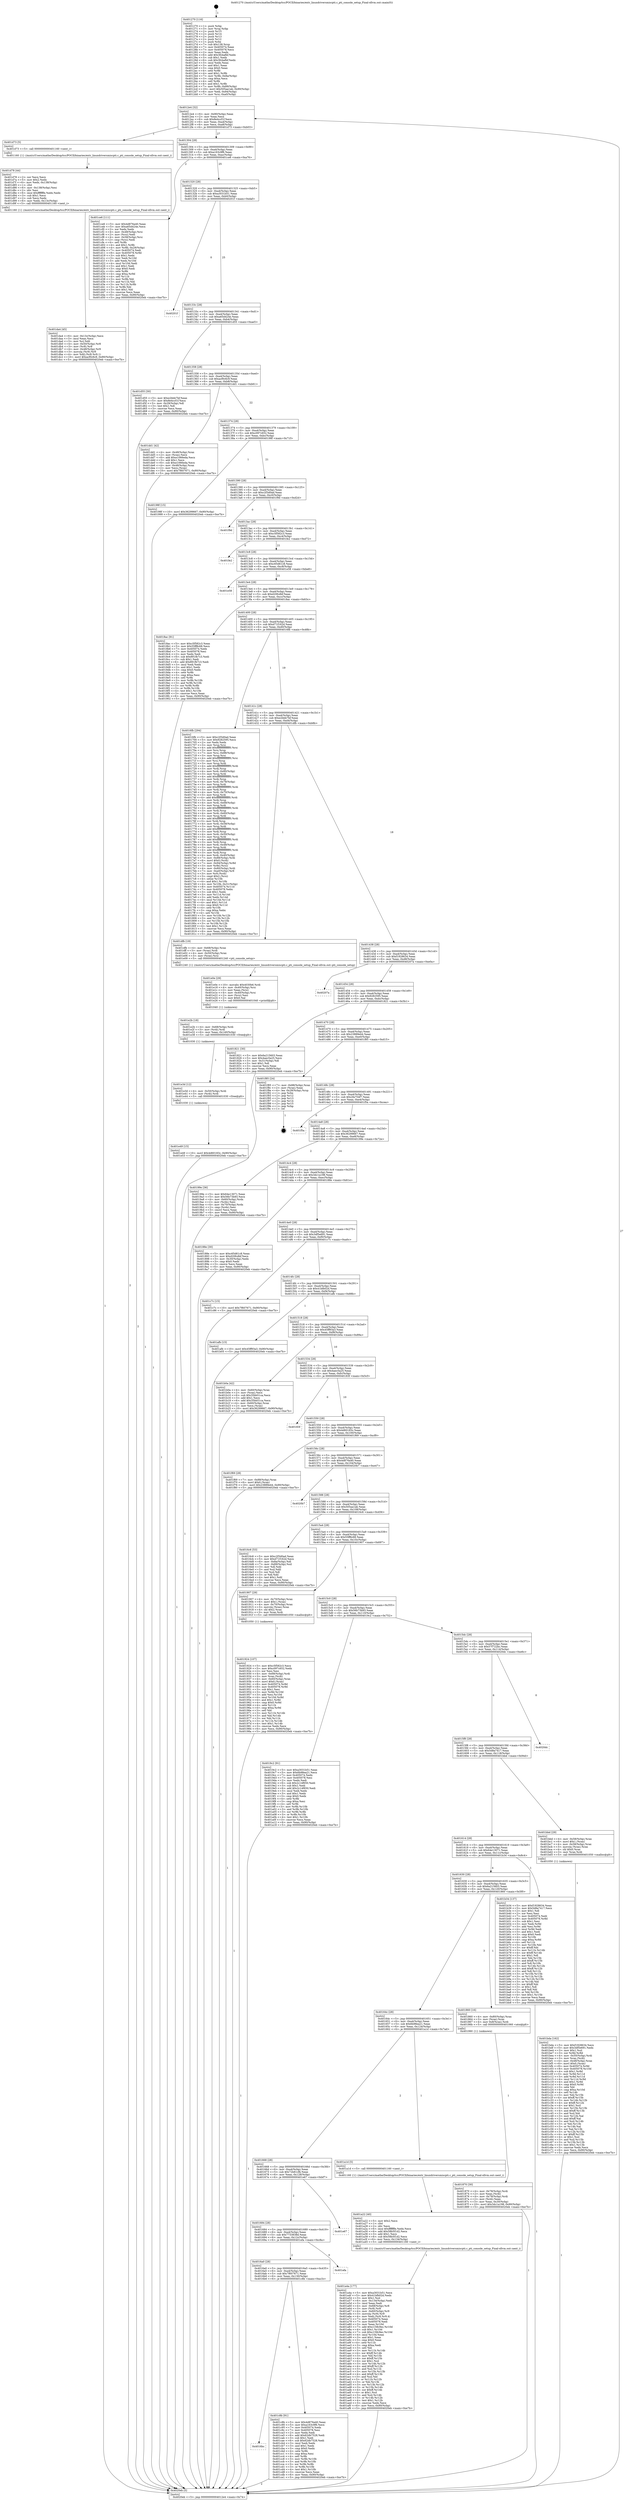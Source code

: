 digraph "0x401270" {
  label = "0x401270 (/mnt/c/Users/mathe/Desktop/tcc/POCII/binaries/extr_linuxdriversmiscpti.c_pti_console_setup_Final-ollvm.out::main(0))"
  labelloc = "t"
  node[shape=record]

  Entry [label="",width=0.3,height=0.3,shape=circle,fillcolor=black,style=filled]
  "0x4012e4" [label="{
     0x4012e4 [32]\l
     | [instrs]\l
     &nbsp;&nbsp;0x4012e4 \<+6\>: mov -0x90(%rbp),%eax\l
     &nbsp;&nbsp;0x4012ea \<+2\>: mov %eax,%ecx\l
     &nbsp;&nbsp;0x4012ec \<+6\>: sub $0x8e4ccf1f,%ecx\l
     &nbsp;&nbsp;0x4012f2 \<+6\>: mov %eax,-0xa4(%rbp)\l
     &nbsp;&nbsp;0x4012f8 \<+6\>: mov %ecx,-0xa8(%rbp)\l
     &nbsp;&nbsp;0x4012fe \<+6\>: je 0000000000401d73 \<main+0xb03\>\l
  }"]
  "0x401d73" [label="{
     0x401d73 [5]\l
     | [instrs]\l
     &nbsp;&nbsp;0x401d73 \<+5\>: call 0000000000401160 \<next_i\>\l
     | [calls]\l
     &nbsp;&nbsp;0x401160 \{1\} (/mnt/c/Users/mathe/Desktop/tcc/POCII/binaries/extr_linuxdriversmiscpti.c_pti_console_setup_Final-ollvm.out::next_i)\l
  }"]
  "0x401304" [label="{
     0x401304 [28]\l
     | [instrs]\l
     &nbsp;&nbsp;0x401304 \<+5\>: jmp 0000000000401309 \<main+0x99\>\l
     &nbsp;&nbsp;0x401309 \<+6\>: mov -0xa4(%rbp),%eax\l
     &nbsp;&nbsp;0x40130f \<+5\>: sub $0xa163c9f6,%eax\l
     &nbsp;&nbsp;0x401314 \<+6\>: mov %eax,-0xac(%rbp)\l
     &nbsp;&nbsp;0x40131a \<+6\>: je 0000000000401ce6 \<main+0xa76\>\l
  }"]
  Exit [label="",width=0.3,height=0.3,shape=circle,fillcolor=black,style=filled,peripheries=2]
  "0x401ce6" [label="{
     0x401ce6 [111]\l
     | [instrs]\l
     &nbsp;&nbsp;0x401ce6 \<+5\>: mov $0x4d876a40,%eax\l
     &nbsp;&nbsp;0x401ceb \<+5\>: mov $0xa65d424e,%ecx\l
     &nbsp;&nbsp;0x401cf0 \<+2\>: xor %edx,%edx\l
     &nbsp;&nbsp;0x401cf2 \<+4\>: mov -0x48(%rbp),%rsi\l
     &nbsp;&nbsp;0x401cf6 \<+2\>: mov (%rsi),%edi\l
     &nbsp;&nbsp;0x401cf8 \<+4\>: mov -0x58(%rbp),%rsi\l
     &nbsp;&nbsp;0x401cfc \<+2\>: cmp (%rsi),%edi\l
     &nbsp;&nbsp;0x401cfe \<+4\>: setl %r8b\l
     &nbsp;&nbsp;0x401d02 \<+4\>: and $0x1,%r8b\l
     &nbsp;&nbsp;0x401d06 \<+4\>: mov %r8b,-0x29(%rbp)\l
     &nbsp;&nbsp;0x401d0a \<+7\>: mov 0x405074,%edi\l
     &nbsp;&nbsp;0x401d11 \<+8\>: mov 0x405078,%r9d\l
     &nbsp;&nbsp;0x401d19 \<+3\>: sub $0x1,%edx\l
     &nbsp;&nbsp;0x401d1c \<+3\>: mov %edi,%r10d\l
     &nbsp;&nbsp;0x401d1f \<+3\>: add %edx,%r10d\l
     &nbsp;&nbsp;0x401d22 \<+4\>: imul %r10d,%edi\l
     &nbsp;&nbsp;0x401d26 \<+3\>: and $0x1,%edi\l
     &nbsp;&nbsp;0x401d29 \<+3\>: cmp $0x0,%edi\l
     &nbsp;&nbsp;0x401d2c \<+4\>: sete %r8b\l
     &nbsp;&nbsp;0x401d30 \<+4\>: cmp $0xa,%r9d\l
     &nbsp;&nbsp;0x401d34 \<+4\>: setl %r11b\l
     &nbsp;&nbsp;0x401d38 \<+3\>: mov %r8b,%bl\l
     &nbsp;&nbsp;0x401d3b \<+3\>: and %r11b,%bl\l
     &nbsp;&nbsp;0x401d3e \<+3\>: xor %r11b,%r8b\l
     &nbsp;&nbsp;0x401d41 \<+3\>: or %r8b,%bl\l
     &nbsp;&nbsp;0x401d44 \<+3\>: test $0x1,%bl\l
     &nbsp;&nbsp;0x401d47 \<+3\>: cmovne %ecx,%eax\l
     &nbsp;&nbsp;0x401d4a \<+6\>: mov %eax,-0x90(%rbp)\l
     &nbsp;&nbsp;0x401d50 \<+5\>: jmp 00000000004020eb \<main+0xe7b\>\l
  }"]
  "0x401320" [label="{
     0x401320 [28]\l
     | [instrs]\l
     &nbsp;&nbsp;0x401320 \<+5\>: jmp 0000000000401325 \<main+0xb5\>\l
     &nbsp;&nbsp;0x401325 \<+6\>: mov -0xa4(%rbp),%eax\l
     &nbsp;&nbsp;0x40132b \<+5\>: sub $0xa3031b51,%eax\l
     &nbsp;&nbsp;0x401330 \<+6\>: mov %eax,-0xb0(%rbp)\l
     &nbsp;&nbsp;0x401336 \<+6\>: je 000000000040201f \<main+0xdaf\>\l
  }"]
  "0x401e49" [label="{
     0x401e49 [15]\l
     | [instrs]\l
     &nbsp;&nbsp;0x401e49 \<+10\>: movl $0x4d60183c,-0x90(%rbp)\l
     &nbsp;&nbsp;0x401e53 \<+5\>: jmp 00000000004020eb \<main+0xe7b\>\l
  }"]
  "0x40201f" [label="{
     0x40201f\l
  }", style=dashed]
  "0x40133c" [label="{
     0x40133c [28]\l
     | [instrs]\l
     &nbsp;&nbsp;0x40133c \<+5\>: jmp 0000000000401341 \<main+0xd1\>\l
     &nbsp;&nbsp;0x401341 \<+6\>: mov -0xa4(%rbp),%eax\l
     &nbsp;&nbsp;0x401347 \<+5\>: sub $0xa65d424e,%eax\l
     &nbsp;&nbsp;0x40134c \<+6\>: mov %eax,-0xb4(%rbp)\l
     &nbsp;&nbsp;0x401352 \<+6\>: je 0000000000401d55 \<main+0xae5\>\l
  }"]
  "0x401e3d" [label="{
     0x401e3d [12]\l
     | [instrs]\l
     &nbsp;&nbsp;0x401e3d \<+4\>: mov -0x50(%rbp),%rdi\l
     &nbsp;&nbsp;0x401e41 \<+3\>: mov (%rdi),%rdi\l
     &nbsp;&nbsp;0x401e44 \<+5\>: call 0000000000401030 \<free@plt\>\l
     | [calls]\l
     &nbsp;&nbsp;0x401030 \{1\} (unknown)\l
  }"]
  "0x401d55" [label="{
     0x401d55 [30]\l
     | [instrs]\l
     &nbsp;&nbsp;0x401d55 \<+5\>: mov $0xe2bbb7bf,%eax\l
     &nbsp;&nbsp;0x401d5a \<+5\>: mov $0x8e4ccf1f,%ecx\l
     &nbsp;&nbsp;0x401d5f \<+3\>: mov -0x29(%rbp),%dl\l
     &nbsp;&nbsp;0x401d62 \<+3\>: test $0x1,%dl\l
     &nbsp;&nbsp;0x401d65 \<+3\>: cmovne %ecx,%eax\l
     &nbsp;&nbsp;0x401d68 \<+6\>: mov %eax,-0x90(%rbp)\l
     &nbsp;&nbsp;0x401d6e \<+5\>: jmp 00000000004020eb \<main+0xe7b\>\l
  }"]
  "0x401358" [label="{
     0x401358 [28]\l
     | [instrs]\l
     &nbsp;&nbsp;0x401358 \<+5\>: jmp 000000000040135d \<main+0xed\>\l
     &nbsp;&nbsp;0x40135d \<+6\>: mov -0xa4(%rbp),%eax\l
     &nbsp;&nbsp;0x401363 \<+5\>: sub $0xacf0c6c9,%eax\l
     &nbsp;&nbsp;0x401368 \<+6\>: mov %eax,-0xb8(%rbp)\l
     &nbsp;&nbsp;0x40136e \<+6\>: je 0000000000401dd1 \<main+0xb61\>\l
  }"]
  "0x401e2b" [label="{
     0x401e2b [18]\l
     | [instrs]\l
     &nbsp;&nbsp;0x401e2b \<+4\>: mov -0x68(%rbp),%rdi\l
     &nbsp;&nbsp;0x401e2f \<+3\>: mov (%rdi),%rdi\l
     &nbsp;&nbsp;0x401e32 \<+6\>: mov %eax,-0x140(%rbp)\l
     &nbsp;&nbsp;0x401e38 \<+5\>: call 0000000000401030 \<free@plt\>\l
     | [calls]\l
     &nbsp;&nbsp;0x401030 \{1\} (unknown)\l
  }"]
  "0x401dd1" [label="{
     0x401dd1 [42]\l
     | [instrs]\l
     &nbsp;&nbsp;0x401dd1 \<+4\>: mov -0x48(%rbp),%rax\l
     &nbsp;&nbsp;0x401dd5 \<+2\>: mov (%rax),%ecx\l
     &nbsp;&nbsp;0x401dd7 \<+6\>: add $0xe1066eda,%ecx\l
     &nbsp;&nbsp;0x401ddd \<+3\>: add $0x1,%ecx\l
     &nbsp;&nbsp;0x401de0 \<+6\>: sub $0xe1066eda,%ecx\l
     &nbsp;&nbsp;0x401de6 \<+4\>: mov -0x48(%rbp),%rax\l
     &nbsp;&nbsp;0x401dea \<+2\>: mov %ecx,(%rax)\l
     &nbsp;&nbsp;0x401dec \<+10\>: movl $0x7f607671,-0x90(%rbp)\l
     &nbsp;&nbsp;0x401df6 \<+5\>: jmp 00000000004020eb \<main+0xe7b\>\l
  }"]
  "0x401374" [label="{
     0x401374 [28]\l
     | [instrs]\l
     &nbsp;&nbsp;0x401374 \<+5\>: jmp 0000000000401379 \<main+0x109\>\l
     &nbsp;&nbsp;0x401379 \<+6\>: mov -0xa4(%rbp),%eax\l
     &nbsp;&nbsp;0x40137f \<+5\>: sub $0xc097c652,%eax\l
     &nbsp;&nbsp;0x401384 \<+6\>: mov %eax,-0xbc(%rbp)\l
     &nbsp;&nbsp;0x40138a \<+6\>: je 000000000040198f \<main+0x71f\>\l
  }"]
  "0x401e0e" [label="{
     0x401e0e [29]\l
     | [instrs]\l
     &nbsp;&nbsp;0x401e0e \<+10\>: movabs $0x4030b6,%rdi\l
     &nbsp;&nbsp;0x401e18 \<+4\>: mov -0x40(%rbp),%rsi\l
     &nbsp;&nbsp;0x401e1c \<+2\>: mov %eax,(%rsi)\l
     &nbsp;&nbsp;0x401e1e \<+4\>: mov -0x40(%rbp),%rsi\l
     &nbsp;&nbsp;0x401e22 \<+2\>: mov (%rsi),%esi\l
     &nbsp;&nbsp;0x401e24 \<+2\>: mov $0x0,%al\l
     &nbsp;&nbsp;0x401e26 \<+5\>: call 0000000000401040 \<printf@plt\>\l
     | [calls]\l
     &nbsp;&nbsp;0x401040 \{1\} (unknown)\l
  }"]
  "0x40198f" [label="{
     0x40198f [15]\l
     | [instrs]\l
     &nbsp;&nbsp;0x40198f \<+10\>: movl $0x36299667,-0x90(%rbp)\l
     &nbsp;&nbsp;0x401999 \<+5\>: jmp 00000000004020eb \<main+0xe7b\>\l
  }"]
  "0x401390" [label="{
     0x401390 [28]\l
     | [instrs]\l
     &nbsp;&nbsp;0x401390 \<+5\>: jmp 0000000000401395 \<main+0x125\>\l
     &nbsp;&nbsp;0x401395 \<+6\>: mov -0xa4(%rbp),%eax\l
     &nbsp;&nbsp;0x40139b \<+5\>: sub $0xc2f3d0ad,%eax\l
     &nbsp;&nbsp;0x4013a0 \<+6\>: mov %eax,-0xc0(%rbp)\l
     &nbsp;&nbsp;0x4013a6 \<+6\>: je 0000000000401f9d \<main+0xd2d\>\l
  }"]
  "0x401da4" [label="{
     0x401da4 [45]\l
     | [instrs]\l
     &nbsp;&nbsp;0x401da4 \<+6\>: mov -0x13c(%rbp),%ecx\l
     &nbsp;&nbsp;0x401daa \<+3\>: imul %eax,%ecx\l
     &nbsp;&nbsp;0x401dad \<+3\>: mov %cl,%dil\l
     &nbsp;&nbsp;0x401db0 \<+4\>: mov -0x50(%rbp),%r8\l
     &nbsp;&nbsp;0x401db4 \<+3\>: mov (%r8),%r8\l
     &nbsp;&nbsp;0x401db7 \<+4\>: mov -0x48(%rbp),%r9\l
     &nbsp;&nbsp;0x401dbb \<+3\>: movslq (%r9),%r9\l
     &nbsp;&nbsp;0x401dbe \<+4\>: mov %dil,(%r8,%r9,1)\l
     &nbsp;&nbsp;0x401dc2 \<+10\>: movl $0xacf0c6c9,-0x90(%rbp)\l
     &nbsp;&nbsp;0x401dcc \<+5\>: jmp 00000000004020eb \<main+0xe7b\>\l
  }"]
  "0x401f9d" [label="{
     0x401f9d\l
  }", style=dashed]
  "0x4013ac" [label="{
     0x4013ac [28]\l
     | [instrs]\l
     &nbsp;&nbsp;0x4013ac \<+5\>: jmp 00000000004013b1 \<main+0x141\>\l
     &nbsp;&nbsp;0x4013b1 \<+6\>: mov -0xa4(%rbp),%eax\l
     &nbsp;&nbsp;0x4013b7 \<+5\>: sub $0xc5f582c3,%eax\l
     &nbsp;&nbsp;0x4013bc \<+6\>: mov %eax,-0xc4(%rbp)\l
     &nbsp;&nbsp;0x4013c2 \<+6\>: je 0000000000401fe2 \<main+0xd72\>\l
  }"]
  "0x401d78" [label="{
     0x401d78 [44]\l
     | [instrs]\l
     &nbsp;&nbsp;0x401d78 \<+2\>: xor %ecx,%ecx\l
     &nbsp;&nbsp;0x401d7a \<+5\>: mov $0x2,%edx\l
     &nbsp;&nbsp;0x401d7f \<+6\>: mov %edx,-0x138(%rbp)\l
     &nbsp;&nbsp;0x401d85 \<+1\>: cltd\l
     &nbsp;&nbsp;0x401d86 \<+6\>: mov -0x138(%rbp),%esi\l
     &nbsp;&nbsp;0x401d8c \<+2\>: idiv %esi\l
     &nbsp;&nbsp;0x401d8e \<+6\>: imul $0xfffffffe,%edx,%edx\l
     &nbsp;&nbsp;0x401d94 \<+3\>: sub $0x1,%ecx\l
     &nbsp;&nbsp;0x401d97 \<+2\>: sub %ecx,%edx\l
     &nbsp;&nbsp;0x401d99 \<+6\>: mov %edx,-0x13c(%rbp)\l
     &nbsp;&nbsp;0x401d9f \<+5\>: call 0000000000401160 \<next_i\>\l
     | [calls]\l
     &nbsp;&nbsp;0x401160 \{1\} (/mnt/c/Users/mathe/Desktop/tcc/POCII/binaries/extr_linuxdriversmiscpti.c_pti_console_setup_Final-ollvm.out::next_i)\l
  }"]
  "0x401fe2" [label="{
     0x401fe2\l
  }", style=dashed]
  "0x4013c8" [label="{
     0x4013c8 [28]\l
     | [instrs]\l
     &nbsp;&nbsp;0x4013c8 \<+5\>: jmp 00000000004013cd \<main+0x15d\>\l
     &nbsp;&nbsp;0x4013cd \<+6\>: mov -0xa4(%rbp),%eax\l
     &nbsp;&nbsp;0x4013d3 \<+5\>: sub $0xc65d61c8,%eax\l
     &nbsp;&nbsp;0x4013d8 \<+6\>: mov %eax,-0xc8(%rbp)\l
     &nbsp;&nbsp;0x4013de \<+6\>: je 0000000000401e58 \<main+0xbe8\>\l
  }"]
  "0x4016bc" [label="{
     0x4016bc\l
  }", style=dashed]
  "0x401e58" [label="{
     0x401e58\l
  }", style=dashed]
  "0x4013e4" [label="{
     0x4013e4 [28]\l
     | [instrs]\l
     &nbsp;&nbsp;0x4013e4 \<+5\>: jmp 00000000004013e9 \<main+0x179\>\l
     &nbsp;&nbsp;0x4013e9 \<+6\>: mov -0xa4(%rbp),%eax\l
     &nbsp;&nbsp;0x4013ef \<+5\>: sub $0xd20fcdbf,%eax\l
     &nbsp;&nbsp;0x4013f4 \<+6\>: mov %eax,-0xcc(%rbp)\l
     &nbsp;&nbsp;0x4013fa \<+6\>: je 00000000004018ac \<main+0x63c\>\l
  }"]
  "0x401c8b" [label="{
     0x401c8b [91]\l
     | [instrs]\l
     &nbsp;&nbsp;0x401c8b \<+5\>: mov $0x4d876a40,%eax\l
     &nbsp;&nbsp;0x401c90 \<+5\>: mov $0xa163c9f6,%ecx\l
     &nbsp;&nbsp;0x401c95 \<+7\>: mov 0x405074,%edx\l
     &nbsp;&nbsp;0x401c9c \<+7\>: mov 0x405078,%esi\l
     &nbsp;&nbsp;0x401ca3 \<+2\>: mov %edx,%edi\l
     &nbsp;&nbsp;0x401ca5 \<+6\>: add $0x62db7528,%edi\l
     &nbsp;&nbsp;0x401cab \<+3\>: sub $0x1,%edi\l
     &nbsp;&nbsp;0x401cae \<+6\>: sub $0x62db7528,%edi\l
     &nbsp;&nbsp;0x401cb4 \<+3\>: imul %edi,%edx\l
     &nbsp;&nbsp;0x401cb7 \<+3\>: and $0x1,%edx\l
     &nbsp;&nbsp;0x401cba \<+3\>: cmp $0x0,%edx\l
     &nbsp;&nbsp;0x401cbd \<+4\>: sete %r8b\l
     &nbsp;&nbsp;0x401cc1 \<+3\>: cmp $0xa,%esi\l
     &nbsp;&nbsp;0x401cc4 \<+4\>: setl %r9b\l
     &nbsp;&nbsp;0x401cc8 \<+3\>: mov %r8b,%r10b\l
     &nbsp;&nbsp;0x401ccb \<+3\>: and %r9b,%r10b\l
     &nbsp;&nbsp;0x401cce \<+3\>: xor %r9b,%r8b\l
     &nbsp;&nbsp;0x401cd1 \<+3\>: or %r8b,%r10b\l
     &nbsp;&nbsp;0x401cd4 \<+4\>: test $0x1,%r10b\l
     &nbsp;&nbsp;0x401cd8 \<+3\>: cmovne %ecx,%eax\l
     &nbsp;&nbsp;0x401cdb \<+6\>: mov %eax,-0x90(%rbp)\l
     &nbsp;&nbsp;0x401ce1 \<+5\>: jmp 00000000004020eb \<main+0xe7b\>\l
  }"]
  "0x4018ac" [label="{
     0x4018ac [91]\l
     | [instrs]\l
     &nbsp;&nbsp;0x4018ac \<+5\>: mov $0xc5f582c3,%eax\l
     &nbsp;&nbsp;0x4018b1 \<+5\>: mov $0x55ff8c68,%ecx\l
     &nbsp;&nbsp;0x4018b6 \<+7\>: mov 0x405074,%edx\l
     &nbsp;&nbsp;0x4018bd \<+7\>: mov 0x405078,%esi\l
     &nbsp;&nbsp;0x4018c4 \<+2\>: mov %edx,%edi\l
     &nbsp;&nbsp;0x4018c6 \<+6\>: sub $0x891fb7c3,%edi\l
     &nbsp;&nbsp;0x4018cc \<+3\>: sub $0x1,%edi\l
     &nbsp;&nbsp;0x4018cf \<+6\>: add $0x891fb7c3,%edi\l
     &nbsp;&nbsp;0x4018d5 \<+3\>: imul %edi,%edx\l
     &nbsp;&nbsp;0x4018d8 \<+3\>: and $0x1,%edx\l
     &nbsp;&nbsp;0x4018db \<+3\>: cmp $0x0,%edx\l
     &nbsp;&nbsp;0x4018de \<+4\>: sete %r8b\l
     &nbsp;&nbsp;0x4018e2 \<+3\>: cmp $0xa,%esi\l
     &nbsp;&nbsp;0x4018e5 \<+4\>: setl %r9b\l
     &nbsp;&nbsp;0x4018e9 \<+3\>: mov %r8b,%r10b\l
     &nbsp;&nbsp;0x4018ec \<+3\>: and %r9b,%r10b\l
     &nbsp;&nbsp;0x4018ef \<+3\>: xor %r9b,%r8b\l
     &nbsp;&nbsp;0x4018f2 \<+3\>: or %r8b,%r10b\l
     &nbsp;&nbsp;0x4018f5 \<+4\>: test $0x1,%r10b\l
     &nbsp;&nbsp;0x4018f9 \<+3\>: cmovne %ecx,%eax\l
     &nbsp;&nbsp;0x4018fc \<+6\>: mov %eax,-0x90(%rbp)\l
     &nbsp;&nbsp;0x401902 \<+5\>: jmp 00000000004020eb \<main+0xe7b\>\l
  }"]
  "0x401400" [label="{
     0x401400 [28]\l
     | [instrs]\l
     &nbsp;&nbsp;0x401400 \<+5\>: jmp 0000000000401405 \<main+0x195\>\l
     &nbsp;&nbsp;0x401405 \<+6\>: mov -0xa4(%rbp),%eax\l
     &nbsp;&nbsp;0x40140b \<+5\>: sub $0xd71f162d,%eax\l
     &nbsp;&nbsp;0x401410 \<+6\>: mov %eax,-0xd0(%rbp)\l
     &nbsp;&nbsp;0x401416 \<+6\>: je 00000000004016fb \<main+0x48b\>\l
  }"]
  "0x4016a0" [label="{
     0x4016a0 [28]\l
     | [instrs]\l
     &nbsp;&nbsp;0x4016a0 \<+5\>: jmp 00000000004016a5 \<main+0x435\>\l
     &nbsp;&nbsp;0x4016a5 \<+6\>: mov -0xa4(%rbp),%eax\l
     &nbsp;&nbsp;0x4016ab \<+5\>: sub $0x7f607671,%eax\l
     &nbsp;&nbsp;0x4016b0 \<+6\>: mov %eax,-0x130(%rbp)\l
     &nbsp;&nbsp;0x4016b6 \<+6\>: je 0000000000401c8b \<main+0xa1b\>\l
  }"]
  "0x4016fb" [label="{
     0x4016fb [294]\l
     | [instrs]\l
     &nbsp;&nbsp;0x4016fb \<+5\>: mov $0xc2f3d0ad,%eax\l
     &nbsp;&nbsp;0x401700 \<+5\>: mov $0x9282595,%ecx\l
     &nbsp;&nbsp;0x401705 \<+2\>: xor %edx,%edx\l
     &nbsp;&nbsp;0x401707 \<+3\>: mov %rsp,%rsi\l
     &nbsp;&nbsp;0x40170a \<+4\>: add $0xfffffffffffffff0,%rsi\l
     &nbsp;&nbsp;0x40170e \<+3\>: mov %rsi,%rsp\l
     &nbsp;&nbsp;0x401711 \<+7\>: mov %rsi,-0x88(%rbp)\l
     &nbsp;&nbsp;0x401718 \<+3\>: mov %rsp,%rsi\l
     &nbsp;&nbsp;0x40171b \<+4\>: add $0xfffffffffffffff0,%rsi\l
     &nbsp;&nbsp;0x40171f \<+3\>: mov %rsi,%rsp\l
     &nbsp;&nbsp;0x401722 \<+3\>: mov %rsp,%rdi\l
     &nbsp;&nbsp;0x401725 \<+4\>: add $0xfffffffffffffff0,%rdi\l
     &nbsp;&nbsp;0x401729 \<+3\>: mov %rdi,%rsp\l
     &nbsp;&nbsp;0x40172c \<+4\>: mov %rdi,-0x80(%rbp)\l
     &nbsp;&nbsp;0x401730 \<+3\>: mov %rsp,%rdi\l
     &nbsp;&nbsp;0x401733 \<+4\>: add $0xfffffffffffffff0,%rdi\l
     &nbsp;&nbsp;0x401737 \<+3\>: mov %rdi,%rsp\l
     &nbsp;&nbsp;0x40173a \<+4\>: mov %rdi,-0x78(%rbp)\l
     &nbsp;&nbsp;0x40173e \<+3\>: mov %rsp,%rdi\l
     &nbsp;&nbsp;0x401741 \<+4\>: add $0xfffffffffffffff0,%rdi\l
     &nbsp;&nbsp;0x401745 \<+3\>: mov %rdi,%rsp\l
     &nbsp;&nbsp;0x401748 \<+4\>: mov %rdi,-0x70(%rbp)\l
     &nbsp;&nbsp;0x40174c \<+3\>: mov %rsp,%rdi\l
     &nbsp;&nbsp;0x40174f \<+4\>: add $0xfffffffffffffff0,%rdi\l
     &nbsp;&nbsp;0x401753 \<+3\>: mov %rdi,%rsp\l
     &nbsp;&nbsp;0x401756 \<+4\>: mov %rdi,-0x68(%rbp)\l
     &nbsp;&nbsp;0x40175a \<+3\>: mov %rsp,%rdi\l
     &nbsp;&nbsp;0x40175d \<+4\>: add $0xfffffffffffffff0,%rdi\l
     &nbsp;&nbsp;0x401761 \<+3\>: mov %rdi,%rsp\l
     &nbsp;&nbsp;0x401764 \<+4\>: mov %rdi,-0x60(%rbp)\l
     &nbsp;&nbsp;0x401768 \<+3\>: mov %rsp,%rdi\l
     &nbsp;&nbsp;0x40176b \<+4\>: add $0xfffffffffffffff0,%rdi\l
     &nbsp;&nbsp;0x40176f \<+3\>: mov %rdi,%rsp\l
     &nbsp;&nbsp;0x401772 \<+4\>: mov %rdi,-0x58(%rbp)\l
     &nbsp;&nbsp;0x401776 \<+3\>: mov %rsp,%rdi\l
     &nbsp;&nbsp;0x401779 \<+4\>: add $0xfffffffffffffff0,%rdi\l
     &nbsp;&nbsp;0x40177d \<+3\>: mov %rdi,%rsp\l
     &nbsp;&nbsp;0x401780 \<+4\>: mov %rdi,-0x50(%rbp)\l
     &nbsp;&nbsp;0x401784 \<+3\>: mov %rsp,%rdi\l
     &nbsp;&nbsp;0x401787 \<+4\>: add $0xfffffffffffffff0,%rdi\l
     &nbsp;&nbsp;0x40178b \<+3\>: mov %rdi,%rsp\l
     &nbsp;&nbsp;0x40178e \<+4\>: mov %rdi,-0x48(%rbp)\l
     &nbsp;&nbsp;0x401792 \<+3\>: mov %rsp,%rdi\l
     &nbsp;&nbsp;0x401795 \<+4\>: add $0xfffffffffffffff0,%rdi\l
     &nbsp;&nbsp;0x401799 \<+3\>: mov %rdi,%rsp\l
     &nbsp;&nbsp;0x40179c \<+4\>: mov %rdi,-0x40(%rbp)\l
     &nbsp;&nbsp;0x4017a0 \<+7\>: mov -0x88(%rbp),%rdi\l
     &nbsp;&nbsp;0x4017a7 \<+6\>: movl $0x0,(%rdi)\l
     &nbsp;&nbsp;0x4017ad \<+7\>: mov -0x94(%rbp),%r8d\l
     &nbsp;&nbsp;0x4017b4 \<+3\>: mov %r8d,(%rsi)\l
     &nbsp;&nbsp;0x4017b7 \<+4\>: mov -0x80(%rbp),%rdi\l
     &nbsp;&nbsp;0x4017bb \<+7\>: mov -0xa0(%rbp),%r9\l
     &nbsp;&nbsp;0x4017c2 \<+3\>: mov %r9,(%rdi)\l
     &nbsp;&nbsp;0x4017c5 \<+3\>: cmpl $0x2,(%rsi)\l
     &nbsp;&nbsp;0x4017c8 \<+4\>: setne %r10b\l
     &nbsp;&nbsp;0x4017cc \<+4\>: and $0x1,%r10b\l
     &nbsp;&nbsp;0x4017d0 \<+4\>: mov %r10b,-0x31(%rbp)\l
     &nbsp;&nbsp;0x4017d4 \<+8\>: mov 0x405074,%r11d\l
     &nbsp;&nbsp;0x4017dc \<+7\>: mov 0x405078,%ebx\l
     &nbsp;&nbsp;0x4017e3 \<+3\>: sub $0x1,%edx\l
     &nbsp;&nbsp;0x4017e6 \<+3\>: mov %r11d,%r14d\l
     &nbsp;&nbsp;0x4017e9 \<+3\>: add %edx,%r14d\l
     &nbsp;&nbsp;0x4017ec \<+4\>: imul %r14d,%r11d\l
     &nbsp;&nbsp;0x4017f0 \<+4\>: and $0x1,%r11d\l
     &nbsp;&nbsp;0x4017f4 \<+4\>: cmp $0x0,%r11d\l
     &nbsp;&nbsp;0x4017f8 \<+4\>: sete %r10b\l
     &nbsp;&nbsp;0x4017fc \<+3\>: cmp $0xa,%ebx\l
     &nbsp;&nbsp;0x4017ff \<+4\>: setl %r15b\l
     &nbsp;&nbsp;0x401803 \<+3\>: mov %r10b,%r12b\l
     &nbsp;&nbsp;0x401806 \<+3\>: and %r15b,%r12b\l
     &nbsp;&nbsp;0x401809 \<+3\>: xor %r15b,%r10b\l
     &nbsp;&nbsp;0x40180c \<+3\>: or %r10b,%r12b\l
     &nbsp;&nbsp;0x40180f \<+4\>: test $0x1,%r12b\l
     &nbsp;&nbsp;0x401813 \<+3\>: cmovne %ecx,%eax\l
     &nbsp;&nbsp;0x401816 \<+6\>: mov %eax,-0x90(%rbp)\l
     &nbsp;&nbsp;0x40181c \<+5\>: jmp 00000000004020eb \<main+0xe7b\>\l
  }"]
  "0x40141c" [label="{
     0x40141c [28]\l
     | [instrs]\l
     &nbsp;&nbsp;0x40141c \<+5\>: jmp 0000000000401421 \<main+0x1b1\>\l
     &nbsp;&nbsp;0x401421 \<+6\>: mov -0xa4(%rbp),%eax\l
     &nbsp;&nbsp;0x401427 \<+5\>: sub $0xe2bbb7bf,%eax\l
     &nbsp;&nbsp;0x40142c \<+6\>: mov %eax,-0xd4(%rbp)\l
     &nbsp;&nbsp;0x401432 \<+6\>: je 0000000000401dfb \<main+0xb8b\>\l
  }"]
  "0x401efa" [label="{
     0x401efa\l
  }", style=dashed]
  "0x401dfb" [label="{
     0x401dfb [19]\l
     | [instrs]\l
     &nbsp;&nbsp;0x401dfb \<+4\>: mov -0x68(%rbp),%rax\l
     &nbsp;&nbsp;0x401dff \<+3\>: mov (%rax),%rdi\l
     &nbsp;&nbsp;0x401e02 \<+4\>: mov -0x50(%rbp),%rax\l
     &nbsp;&nbsp;0x401e06 \<+3\>: mov (%rax),%rsi\l
     &nbsp;&nbsp;0x401e09 \<+5\>: call 0000000000401240 \<pti_console_setup\>\l
     | [calls]\l
     &nbsp;&nbsp;0x401240 \{1\} (/mnt/c/Users/mathe/Desktop/tcc/POCII/binaries/extr_linuxdriversmiscpti.c_pti_console_setup_Final-ollvm.out::pti_console_setup)\l
  }"]
  "0x401438" [label="{
     0x401438 [28]\l
     | [instrs]\l
     &nbsp;&nbsp;0x401438 \<+5\>: jmp 000000000040143d \<main+0x1cd\>\l
     &nbsp;&nbsp;0x40143d \<+6\>: mov -0xa4(%rbp),%eax\l
     &nbsp;&nbsp;0x401443 \<+5\>: sub $0xf1928634,%eax\l
     &nbsp;&nbsp;0x401448 \<+6\>: mov %eax,-0xd8(%rbp)\l
     &nbsp;&nbsp;0x40144e \<+6\>: je 000000000040207a \<main+0xe0a\>\l
  }"]
  "0x401684" [label="{
     0x401684 [28]\l
     | [instrs]\l
     &nbsp;&nbsp;0x401684 \<+5\>: jmp 0000000000401689 \<main+0x419\>\l
     &nbsp;&nbsp;0x401689 \<+6\>: mov -0xa4(%rbp),%eax\l
     &nbsp;&nbsp;0x40168f \<+5\>: sub $0x7733838d,%eax\l
     &nbsp;&nbsp;0x401694 \<+6\>: mov %eax,-0x12c(%rbp)\l
     &nbsp;&nbsp;0x40169a \<+6\>: je 0000000000401efa \<main+0xc8a\>\l
  }"]
  "0x40207a" [label="{
     0x40207a\l
  }", style=dashed]
  "0x401454" [label="{
     0x401454 [28]\l
     | [instrs]\l
     &nbsp;&nbsp;0x401454 \<+5\>: jmp 0000000000401459 \<main+0x1e9\>\l
     &nbsp;&nbsp;0x401459 \<+6\>: mov -0xa4(%rbp),%eax\l
     &nbsp;&nbsp;0x40145f \<+5\>: sub $0x9282595,%eax\l
     &nbsp;&nbsp;0x401464 \<+6\>: mov %eax,-0xdc(%rbp)\l
     &nbsp;&nbsp;0x40146a \<+6\>: je 0000000000401821 \<main+0x5b1\>\l
  }"]
  "0x401e67" [label="{
     0x401e67\l
  }", style=dashed]
  "0x401821" [label="{
     0x401821 [30]\l
     | [instrs]\l
     &nbsp;&nbsp;0x401821 \<+5\>: mov $0x6a215603,%eax\l
     &nbsp;&nbsp;0x401826 \<+5\>: mov $0x4aec5a25,%ecx\l
     &nbsp;&nbsp;0x40182b \<+3\>: mov -0x31(%rbp),%dl\l
     &nbsp;&nbsp;0x40182e \<+3\>: test $0x1,%dl\l
     &nbsp;&nbsp;0x401831 \<+3\>: cmovne %ecx,%eax\l
     &nbsp;&nbsp;0x401834 \<+6\>: mov %eax,-0x90(%rbp)\l
     &nbsp;&nbsp;0x40183a \<+5\>: jmp 00000000004020eb \<main+0xe7b\>\l
  }"]
  "0x401470" [label="{
     0x401470 [28]\l
     | [instrs]\l
     &nbsp;&nbsp;0x401470 \<+5\>: jmp 0000000000401475 \<main+0x205\>\l
     &nbsp;&nbsp;0x401475 \<+6\>: mov -0xa4(%rbp),%eax\l
     &nbsp;&nbsp;0x40147b \<+5\>: sub $0x23889e44,%eax\l
     &nbsp;&nbsp;0x401480 \<+6\>: mov %eax,-0xe0(%rbp)\l
     &nbsp;&nbsp;0x401486 \<+6\>: je 0000000000401f85 \<main+0xd15\>\l
  }"]
  "0x401bda" [label="{
     0x401bda [162]\l
     | [instrs]\l
     &nbsp;&nbsp;0x401bda \<+5\>: mov $0xf1928634,%ecx\l
     &nbsp;&nbsp;0x401bdf \<+5\>: mov $0x3df5e691,%edx\l
     &nbsp;&nbsp;0x401be4 \<+3\>: mov $0x1,%sil\l
     &nbsp;&nbsp;0x401be7 \<+3\>: xor %r8d,%r8d\l
     &nbsp;&nbsp;0x401bea \<+4\>: mov -0x50(%rbp),%rdi\l
     &nbsp;&nbsp;0x401bee \<+3\>: mov %rax,(%rdi)\l
     &nbsp;&nbsp;0x401bf1 \<+4\>: mov -0x48(%rbp),%rax\l
     &nbsp;&nbsp;0x401bf5 \<+6\>: movl $0x0,(%rax)\l
     &nbsp;&nbsp;0x401bfb \<+8\>: mov 0x405074,%r9d\l
     &nbsp;&nbsp;0x401c03 \<+8\>: mov 0x405078,%r10d\l
     &nbsp;&nbsp;0x401c0b \<+4\>: sub $0x1,%r8d\l
     &nbsp;&nbsp;0x401c0f \<+3\>: mov %r9d,%r11d\l
     &nbsp;&nbsp;0x401c12 \<+3\>: add %r8d,%r11d\l
     &nbsp;&nbsp;0x401c15 \<+4\>: imul %r11d,%r9d\l
     &nbsp;&nbsp;0x401c19 \<+4\>: and $0x1,%r9d\l
     &nbsp;&nbsp;0x401c1d \<+4\>: cmp $0x0,%r9d\l
     &nbsp;&nbsp;0x401c21 \<+3\>: sete %bl\l
     &nbsp;&nbsp;0x401c24 \<+4\>: cmp $0xa,%r10d\l
     &nbsp;&nbsp;0x401c28 \<+4\>: setl %r14b\l
     &nbsp;&nbsp;0x401c2c \<+3\>: mov %bl,%r15b\l
     &nbsp;&nbsp;0x401c2f \<+4\>: xor $0xff,%r15b\l
     &nbsp;&nbsp;0x401c33 \<+3\>: mov %r14b,%r12b\l
     &nbsp;&nbsp;0x401c36 \<+4\>: xor $0xff,%r12b\l
     &nbsp;&nbsp;0x401c3a \<+4\>: xor $0x1,%sil\l
     &nbsp;&nbsp;0x401c3e \<+3\>: mov %r15b,%r13b\l
     &nbsp;&nbsp;0x401c41 \<+4\>: and $0xff,%r13b\l
     &nbsp;&nbsp;0x401c45 \<+3\>: and %sil,%bl\l
     &nbsp;&nbsp;0x401c48 \<+3\>: mov %r12b,%al\l
     &nbsp;&nbsp;0x401c4b \<+2\>: and $0xff,%al\l
     &nbsp;&nbsp;0x401c4d \<+3\>: and %sil,%r14b\l
     &nbsp;&nbsp;0x401c50 \<+3\>: or %bl,%r13b\l
     &nbsp;&nbsp;0x401c53 \<+3\>: or %r14b,%al\l
     &nbsp;&nbsp;0x401c56 \<+3\>: xor %al,%r13b\l
     &nbsp;&nbsp;0x401c59 \<+3\>: or %r12b,%r15b\l
     &nbsp;&nbsp;0x401c5c \<+4\>: xor $0xff,%r15b\l
     &nbsp;&nbsp;0x401c60 \<+4\>: or $0x1,%sil\l
     &nbsp;&nbsp;0x401c64 \<+3\>: and %sil,%r15b\l
     &nbsp;&nbsp;0x401c67 \<+3\>: or %r15b,%r13b\l
     &nbsp;&nbsp;0x401c6a \<+4\>: test $0x1,%r13b\l
     &nbsp;&nbsp;0x401c6e \<+3\>: cmovne %edx,%ecx\l
     &nbsp;&nbsp;0x401c71 \<+6\>: mov %ecx,-0x90(%rbp)\l
     &nbsp;&nbsp;0x401c77 \<+5\>: jmp 00000000004020eb \<main+0xe7b\>\l
  }"]
  "0x401f85" [label="{
     0x401f85 [24]\l
     | [instrs]\l
     &nbsp;&nbsp;0x401f85 \<+7\>: mov -0x88(%rbp),%rax\l
     &nbsp;&nbsp;0x401f8c \<+2\>: mov (%rax),%eax\l
     &nbsp;&nbsp;0x401f8e \<+4\>: lea -0x28(%rbp),%rsp\l
     &nbsp;&nbsp;0x401f92 \<+1\>: pop %rbx\l
     &nbsp;&nbsp;0x401f93 \<+2\>: pop %r12\l
     &nbsp;&nbsp;0x401f95 \<+2\>: pop %r13\l
     &nbsp;&nbsp;0x401f97 \<+2\>: pop %r14\l
     &nbsp;&nbsp;0x401f99 \<+2\>: pop %r15\l
     &nbsp;&nbsp;0x401f9b \<+1\>: pop %rbp\l
     &nbsp;&nbsp;0x401f9c \<+1\>: ret\l
  }"]
  "0x40148c" [label="{
     0x40148c [28]\l
     | [instrs]\l
     &nbsp;&nbsp;0x40148c \<+5\>: jmp 0000000000401491 \<main+0x221\>\l
     &nbsp;&nbsp;0x401491 \<+6\>: mov -0xa4(%rbp),%eax\l
     &nbsp;&nbsp;0x401497 \<+5\>: sub $0x2fa754f7,%eax\l
     &nbsp;&nbsp;0x40149c \<+6\>: mov %eax,-0xe4(%rbp)\l
     &nbsp;&nbsp;0x4014a2 \<+6\>: je 0000000000401f5a \<main+0xcea\>\l
  }"]
  "0x401a4a" [label="{
     0x401a4a [177]\l
     | [instrs]\l
     &nbsp;&nbsp;0x401a4a \<+5\>: mov $0xa3031b51,%ecx\l
     &nbsp;&nbsp;0x401a4f \<+5\>: mov $0x41bfb02d,%edx\l
     &nbsp;&nbsp;0x401a54 \<+3\>: mov $0x1,%sil\l
     &nbsp;&nbsp;0x401a57 \<+6\>: mov -0x134(%rbp),%edi\l
     &nbsp;&nbsp;0x401a5d \<+3\>: imul %eax,%edi\l
     &nbsp;&nbsp;0x401a60 \<+4\>: mov -0x68(%rbp),%r8\l
     &nbsp;&nbsp;0x401a64 \<+3\>: mov (%r8),%r8\l
     &nbsp;&nbsp;0x401a67 \<+4\>: mov -0x60(%rbp),%r9\l
     &nbsp;&nbsp;0x401a6b \<+3\>: movslq (%r9),%r9\l
     &nbsp;&nbsp;0x401a6e \<+4\>: mov %edi,(%r8,%r9,4)\l
     &nbsp;&nbsp;0x401a72 \<+7\>: mov 0x405074,%eax\l
     &nbsp;&nbsp;0x401a79 \<+7\>: mov 0x405078,%edi\l
     &nbsp;&nbsp;0x401a80 \<+3\>: mov %eax,%r10d\l
     &nbsp;&nbsp;0x401a83 \<+7\>: add $0xc158c9ec,%r10d\l
     &nbsp;&nbsp;0x401a8a \<+4\>: sub $0x1,%r10d\l
     &nbsp;&nbsp;0x401a8e \<+7\>: sub $0xc158c9ec,%r10d\l
     &nbsp;&nbsp;0x401a95 \<+4\>: imul %r10d,%eax\l
     &nbsp;&nbsp;0x401a99 \<+3\>: and $0x1,%eax\l
     &nbsp;&nbsp;0x401a9c \<+3\>: cmp $0x0,%eax\l
     &nbsp;&nbsp;0x401a9f \<+4\>: sete %r11b\l
     &nbsp;&nbsp;0x401aa3 \<+3\>: cmp $0xa,%edi\l
     &nbsp;&nbsp;0x401aa6 \<+3\>: setl %bl\l
     &nbsp;&nbsp;0x401aa9 \<+3\>: mov %r11b,%r14b\l
     &nbsp;&nbsp;0x401aac \<+4\>: xor $0xff,%r14b\l
     &nbsp;&nbsp;0x401ab0 \<+3\>: mov %bl,%r15b\l
     &nbsp;&nbsp;0x401ab3 \<+4\>: xor $0xff,%r15b\l
     &nbsp;&nbsp;0x401ab7 \<+4\>: xor $0x1,%sil\l
     &nbsp;&nbsp;0x401abb \<+3\>: mov %r14b,%r12b\l
     &nbsp;&nbsp;0x401abe \<+4\>: and $0xff,%r12b\l
     &nbsp;&nbsp;0x401ac2 \<+3\>: and %sil,%r11b\l
     &nbsp;&nbsp;0x401ac5 \<+3\>: mov %r15b,%r13b\l
     &nbsp;&nbsp;0x401ac8 \<+4\>: and $0xff,%r13b\l
     &nbsp;&nbsp;0x401acc \<+3\>: and %sil,%bl\l
     &nbsp;&nbsp;0x401acf \<+3\>: or %r11b,%r12b\l
     &nbsp;&nbsp;0x401ad2 \<+3\>: or %bl,%r13b\l
     &nbsp;&nbsp;0x401ad5 \<+3\>: xor %r13b,%r12b\l
     &nbsp;&nbsp;0x401ad8 \<+3\>: or %r15b,%r14b\l
     &nbsp;&nbsp;0x401adb \<+4\>: xor $0xff,%r14b\l
     &nbsp;&nbsp;0x401adf \<+4\>: or $0x1,%sil\l
     &nbsp;&nbsp;0x401ae3 \<+3\>: and %sil,%r14b\l
     &nbsp;&nbsp;0x401ae6 \<+3\>: or %r14b,%r12b\l
     &nbsp;&nbsp;0x401ae9 \<+4\>: test $0x1,%r12b\l
     &nbsp;&nbsp;0x401aed \<+3\>: cmovne %edx,%ecx\l
     &nbsp;&nbsp;0x401af0 \<+6\>: mov %ecx,-0x90(%rbp)\l
     &nbsp;&nbsp;0x401af6 \<+5\>: jmp 00000000004020eb \<main+0xe7b\>\l
  }"]
  "0x401f5a" [label="{
     0x401f5a\l
  }", style=dashed]
  "0x4014a8" [label="{
     0x4014a8 [28]\l
     | [instrs]\l
     &nbsp;&nbsp;0x4014a8 \<+5\>: jmp 00000000004014ad \<main+0x23d\>\l
     &nbsp;&nbsp;0x4014ad \<+6\>: mov -0xa4(%rbp),%eax\l
     &nbsp;&nbsp;0x4014b3 \<+5\>: sub $0x36299667,%eax\l
     &nbsp;&nbsp;0x4014b8 \<+6\>: mov %eax,-0xe8(%rbp)\l
     &nbsp;&nbsp;0x4014be \<+6\>: je 000000000040199e \<main+0x72e\>\l
  }"]
  "0x401a22" [label="{
     0x401a22 [40]\l
     | [instrs]\l
     &nbsp;&nbsp;0x401a22 \<+5\>: mov $0x2,%ecx\l
     &nbsp;&nbsp;0x401a27 \<+1\>: cltd\l
     &nbsp;&nbsp;0x401a28 \<+2\>: idiv %ecx\l
     &nbsp;&nbsp;0x401a2a \<+6\>: imul $0xfffffffe,%edx,%ecx\l
     &nbsp;&nbsp;0x401a30 \<+6\>: add $0x58b5f1d2,%ecx\l
     &nbsp;&nbsp;0x401a36 \<+3\>: add $0x1,%ecx\l
     &nbsp;&nbsp;0x401a39 \<+6\>: sub $0x58b5f1d2,%ecx\l
     &nbsp;&nbsp;0x401a3f \<+6\>: mov %ecx,-0x134(%rbp)\l
     &nbsp;&nbsp;0x401a45 \<+5\>: call 0000000000401160 \<next_i\>\l
     | [calls]\l
     &nbsp;&nbsp;0x401160 \{1\} (/mnt/c/Users/mathe/Desktop/tcc/POCII/binaries/extr_linuxdriversmiscpti.c_pti_console_setup_Final-ollvm.out::next_i)\l
  }"]
  "0x40199e" [label="{
     0x40199e [36]\l
     | [instrs]\l
     &nbsp;&nbsp;0x40199e \<+5\>: mov $0x64e13071,%eax\l
     &nbsp;&nbsp;0x4019a3 \<+5\>: mov $0x56b73b93,%ecx\l
     &nbsp;&nbsp;0x4019a8 \<+4\>: mov -0x60(%rbp),%rdx\l
     &nbsp;&nbsp;0x4019ac \<+2\>: mov (%rdx),%esi\l
     &nbsp;&nbsp;0x4019ae \<+4\>: mov -0x70(%rbp),%rdx\l
     &nbsp;&nbsp;0x4019b2 \<+2\>: cmp (%rdx),%esi\l
     &nbsp;&nbsp;0x4019b4 \<+3\>: cmovl %ecx,%eax\l
     &nbsp;&nbsp;0x4019b7 \<+6\>: mov %eax,-0x90(%rbp)\l
     &nbsp;&nbsp;0x4019bd \<+5\>: jmp 00000000004020eb \<main+0xe7b\>\l
  }"]
  "0x4014c4" [label="{
     0x4014c4 [28]\l
     | [instrs]\l
     &nbsp;&nbsp;0x4014c4 \<+5\>: jmp 00000000004014c9 \<main+0x259\>\l
     &nbsp;&nbsp;0x4014c9 \<+6\>: mov -0xa4(%rbp),%eax\l
     &nbsp;&nbsp;0x4014cf \<+5\>: sub $0x3dc1a198,%eax\l
     &nbsp;&nbsp;0x4014d4 \<+6\>: mov %eax,-0xec(%rbp)\l
     &nbsp;&nbsp;0x4014da \<+6\>: je 000000000040188e \<main+0x61e\>\l
  }"]
  "0x401668" [label="{
     0x401668 [28]\l
     | [instrs]\l
     &nbsp;&nbsp;0x401668 \<+5\>: jmp 000000000040166d \<main+0x3fd\>\l
     &nbsp;&nbsp;0x40166d \<+6\>: mov -0xa4(%rbp),%eax\l
     &nbsp;&nbsp;0x401673 \<+5\>: sub $0x72b81cfb,%eax\l
     &nbsp;&nbsp;0x401678 \<+6\>: mov %eax,-0x128(%rbp)\l
     &nbsp;&nbsp;0x40167e \<+6\>: je 0000000000401e67 \<main+0xbf7\>\l
  }"]
  "0x40188e" [label="{
     0x40188e [30]\l
     | [instrs]\l
     &nbsp;&nbsp;0x40188e \<+5\>: mov $0xc65d61c8,%eax\l
     &nbsp;&nbsp;0x401893 \<+5\>: mov $0xd20fcdbf,%ecx\l
     &nbsp;&nbsp;0x401898 \<+3\>: mov -0x30(%rbp),%edx\l
     &nbsp;&nbsp;0x40189b \<+3\>: cmp $0x0,%edx\l
     &nbsp;&nbsp;0x40189e \<+3\>: cmove %ecx,%eax\l
     &nbsp;&nbsp;0x4018a1 \<+6\>: mov %eax,-0x90(%rbp)\l
     &nbsp;&nbsp;0x4018a7 \<+5\>: jmp 00000000004020eb \<main+0xe7b\>\l
  }"]
  "0x4014e0" [label="{
     0x4014e0 [28]\l
     | [instrs]\l
     &nbsp;&nbsp;0x4014e0 \<+5\>: jmp 00000000004014e5 \<main+0x275\>\l
     &nbsp;&nbsp;0x4014e5 \<+6\>: mov -0xa4(%rbp),%eax\l
     &nbsp;&nbsp;0x4014eb \<+5\>: sub $0x3df5e691,%eax\l
     &nbsp;&nbsp;0x4014f0 \<+6\>: mov %eax,-0xf0(%rbp)\l
     &nbsp;&nbsp;0x4014f6 \<+6\>: je 0000000000401c7c \<main+0xa0c\>\l
  }"]
  "0x401a1d" [label="{
     0x401a1d [5]\l
     | [instrs]\l
     &nbsp;&nbsp;0x401a1d \<+5\>: call 0000000000401160 \<next_i\>\l
     | [calls]\l
     &nbsp;&nbsp;0x401160 \{1\} (/mnt/c/Users/mathe/Desktop/tcc/POCII/binaries/extr_linuxdriversmiscpti.c_pti_console_setup_Final-ollvm.out::next_i)\l
  }"]
  "0x401c7c" [label="{
     0x401c7c [15]\l
     | [instrs]\l
     &nbsp;&nbsp;0x401c7c \<+10\>: movl $0x7f607671,-0x90(%rbp)\l
     &nbsp;&nbsp;0x401c86 \<+5\>: jmp 00000000004020eb \<main+0xe7b\>\l
  }"]
  "0x4014fc" [label="{
     0x4014fc [28]\l
     | [instrs]\l
     &nbsp;&nbsp;0x4014fc \<+5\>: jmp 0000000000401501 \<main+0x291\>\l
     &nbsp;&nbsp;0x401501 \<+6\>: mov -0xa4(%rbp),%eax\l
     &nbsp;&nbsp;0x401507 \<+5\>: sub $0x41bfb02d,%eax\l
     &nbsp;&nbsp;0x40150c \<+6\>: mov %eax,-0xf4(%rbp)\l
     &nbsp;&nbsp;0x401512 \<+6\>: je 0000000000401afb \<main+0x88b\>\l
  }"]
  "0x401924" [label="{
     0x401924 [107]\l
     | [instrs]\l
     &nbsp;&nbsp;0x401924 \<+5\>: mov $0xc5f582c3,%ecx\l
     &nbsp;&nbsp;0x401929 \<+5\>: mov $0xc097c652,%edx\l
     &nbsp;&nbsp;0x40192e \<+2\>: xor %esi,%esi\l
     &nbsp;&nbsp;0x401930 \<+4\>: mov -0x68(%rbp),%rdi\l
     &nbsp;&nbsp;0x401934 \<+3\>: mov %rax,(%rdi)\l
     &nbsp;&nbsp;0x401937 \<+4\>: mov -0x60(%rbp),%rax\l
     &nbsp;&nbsp;0x40193b \<+6\>: movl $0x0,(%rax)\l
     &nbsp;&nbsp;0x401941 \<+8\>: mov 0x405074,%r8d\l
     &nbsp;&nbsp;0x401949 \<+8\>: mov 0x405078,%r9d\l
     &nbsp;&nbsp;0x401951 \<+3\>: sub $0x1,%esi\l
     &nbsp;&nbsp;0x401954 \<+3\>: mov %r8d,%r10d\l
     &nbsp;&nbsp;0x401957 \<+3\>: add %esi,%r10d\l
     &nbsp;&nbsp;0x40195a \<+4\>: imul %r10d,%r8d\l
     &nbsp;&nbsp;0x40195e \<+4\>: and $0x1,%r8d\l
     &nbsp;&nbsp;0x401962 \<+4\>: cmp $0x0,%r8d\l
     &nbsp;&nbsp;0x401966 \<+4\>: sete %r11b\l
     &nbsp;&nbsp;0x40196a \<+4\>: cmp $0xa,%r9d\l
     &nbsp;&nbsp;0x40196e \<+3\>: setl %bl\l
     &nbsp;&nbsp;0x401971 \<+3\>: mov %r11b,%r14b\l
     &nbsp;&nbsp;0x401974 \<+3\>: and %bl,%r14b\l
     &nbsp;&nbsp;0x401977 \<+3\>: xor %bl,%r11b\l
     &nbsp;&nbsp;0x40197a \<+3\>: or %r11b,%r14b\l
     &nbsp;&nbsp;0x40197d \<+4\>: test $0x1,%r14b\l
     &nbsp;&nbsp;0x401981 \<+3\>: cmovne %edx,%ecx\l
     &nbsp;&nbsp;0x401984 \<+6\>: mov %ecx,-0x90(%rbp)\l
     &nbsp;&nbsp;0x40198a \<+5\>: jmp 00000000004020eb \<main+0xe7b\>\l
  }"]
  "0x401afb" [label="{
     0x401afb [15]\l
     | [instrs]\l
     &nbsp;&nbsp;0x401afb \<+10\>: movl $0x45ff93a3,-0x90(%rbp)\l
     &nbsp;&nbsp;0x401b05 \<+5\>: jmp 00000000004020eb \<main+0xe7b\>\l
  }"]
  "0x401518" [label="{
     0x401518 [28]\l
     | [instrs]\l
     &nbsp;&nbsp;0x401518 \<+5\>: jmp 000000000040151d \<main+0x2ad\>\l
     &nbsp;&nbsp;0x40151d \<+6\>: mov -0xa4(%rbp),%eax\l
     &nbsp;&nbsp;0x401523 \<+5\>: sub $0x45ff93a3,%eax\l
     &nbsp;&nbsp;0x401528 \<+6\>: mov %eax,-0xf8(%rbp)\l
     &nbsp;&nbsp;0x40152e \<+6\>: je 0000000000401b0a \<main+0x89a\>\l
  }"]
  "0x401870" [label="{
     0x401870 [30]\l
     | [instrs]\l
     &nbsp;&nbsp;0x401870 \<+4\>: mov -0x78(%rbp),%rdi\l
     &nbsp;&nbsp;0x401874 \<+2\>: mov %eax,(%rdi)\l
     &nbsp;&nbsp;0x401876 \<+4\>: mov -0x78(%rbp),%rdi\l
     &nbsp;&nbsp;0x40187a \<+2\>: mov (%rdi),%eax\l
     &nbsp;&nbsp;0x40187c \<+3\>: mov %eax,-0x30(%rbp)\l
     &nbsp;&nbsp;0x40187f \<+10\>: movl $0x3dc1a198,-0x90(%rbp)\l
     &nbsp;&nbsp;0x401889 \<+5\>: jmp 00000000004020eb \<main+0xe7b\>\l
  }"]
  "0x401b0a" [label="{
     0x401b0a [42]\l
     | [instrs]\l
     &nbsp;&nbsp;0x401b0a \<+4\>: mov -0x60(%rbp),%rax\l
     &nbsp;&nbsp;0x401b0e \<+2\>: mov (%rax),%ecx\l
     &nbsp;&nbsp;0x401b10 \<+6\>: sub $0x35bb51ca,%ecx\l
     &nbsp;&nbsp;0x401b16 \<+3\>: add $0x1,%ecx\l
     &nbsp;&nbsp;0x401b19 \<+6\>: add $0x35bb51ca,%ecx\l
     &nbsp;&nbsp;0x401b1f \<+4\>: mov -0x60(%rbp),%rax\l
     &nbsp;&nbsp;0x401b23 \<+2\>: mov %ecx,(%rax)\l
     &nbsp;&nbsp;0x401b25 \<+10\>: movl $0x36299667,-0x90(%rbp)\l
     &nbsp;&nbsp;0x401b2f \<+5\>: jmp 00000000004020eb \<main+0xe7b\>\l
  }"]
  "0x401534" [label="{
     0x401534 [28]\l
     | [instrs]\l
     &nbsp;&nbsp;0x401534 \<+5\>: jmp 0000000000401539 \<main+0x2c9\>\l
     &nbsp;&nbsp;0x401539 \<+6\>: mov -0xa4(%rbp),%eax\l
     &nbsp;&nbsp;0x40153f \<+5\>: sub $0x4aec5a25,%eax\l
     &nbsp;&nbsp;0x401544 \<+6\>: mov %eax,-0xfc(%rbp)\l
     &nbsp;&nbsp;0x40154a \<+6\>: je 000000000040183f \<main+0x5cf\>\l
  }"]
  "0x40164c" [label="{
     0x40164c [28]\l
     | [instrs]\l
     &nbsp;&nbsp;0x40164c \<+5\>: jmp 0000000000401651 \<main+0x3e1\>\l
     &nbsp;&nbsp;0x401651 \<+6\>: mov -0xa4(%rbp),%eax\l
     &nbsp;&nbsp;0x401657 \<+5\>: sub $0x6b98ea21,%eax\l
     &nbsp;&nbsp;0x40165c \<+6\>: mov %eax,-0x124(%rbp)\l
     &nbsp;&nbsp;0x401662 \<+6\>: je 0000000000401a1d \<main+0x7ad\>\l
  }"]
  "0x40183f" [label="{
     0x40183f\l
  }", style=dashed]
  "0x401550" [label="{
     0x401550 [28]\l
     | [instrs]\l
     &nbsp;&nbsp;0x401550 \<+5\>: jmp 0000000000401555 \<main+0x2e5\>\l
     &nbsp;&nbsp;0x401555 \<+6\>: mov -0xa4(%rbp),%eax\l
     &nbsp;&nbsp;0x40155b \<+5\>: sub $0x4d60183c,%eax\l
     &nbsp;&nbsp;0x401560 \<+6\>: mov %eax,-0x100(%rbp)\l
     &nbsp;&nbsp;0x401566 \<+6\>: je 0000000000401f69 \<main+0xcf9\>\l
  }"]
  "0x401860" [label="{
     0x401860 [16]\l
     | [instrs]\l
     &nbsp;&nbsp;0x401860 \<+4\>: mov -0x80(%rbp),%rax\l
     &nbsp;&nbsp;0x401864 \<+3\>: mov (%rax),%rax\l
     &nbsp;&nbsp;0x401867 \<+4\>: mov 0x8(%rax),%rdi\l
     &nbsp;&nbsp;0x40186b \<+5\>: call 0000000000401060 \<atoi@plt\>\l
     | [calls]\l
     &nbsp;&nbsp;0x401060 \{1\} (unknown)\l
  }"]
  "0x401f69" [label="{
     0x401f69 [28]\l
     | [instrs]\l
     &nbsp;&nbsp;0x401f69 \<+7\>: mov -0x88(%rbp),%rax\l
     &nbsp;&nbsp;0x401f70 \<+6\>: movl $0x0,(%rax)\l
     &nbsp;&nbsp;0x401f76 \<+10\>: movl $0x23889e44,-0x90(%rbp)\l
     &nbsp;&nbsp;0x401f80 \<+5\>: jmp 00000000004020eb \<main+0xe7b\>\l
  }"]
  "0x40156c" [label="{
     0x40156c [28]\l
     | [instrs]\l
     &nbsp;&nbsp;0x40156c \<+5\>: jmp 0000000000401571 \<main+0x301\>\l
     &nbsp;&nbsp;0x401571 \<+6\>: mov -0xa4(%rbp),%eax\l
     &nbsp;&nbsp;0x401577 \<+5\>: sub $0x4d876a40,%eax\l
     &nbsp;&nbsp;0x40157c \<+6\>: mov %eax,-0x104(%rbp)\l
     &nbsp;&nbsp;0x401582 \<+6\>: je 00000000004020b7 \<main+0xe47\>\l
  }"]
  "0x401630" [label="{
     0x401630 [28]\l
     | [instrs]\l
     &nbsp;&nbsp;0x401630 \<+5\>: jmp 0000000000401635 \<main+0x3c5\>\l
     &nbsp;&nbsp;0x401635 \<+6\>: mov -0xa4(%rbp),%eax\l
     &nbsp;&nbsp;0x40163b \<+5\>: sub $0x6a215603,%eax\l
     &nbsp;&nbsp;0x401640 \<+6\>: mov %eax,-0x120(%rbp)\l
     &nbsp;&nbsp;0x401646 \<+6\>: je 0000000000401860 \<main+0x5f0\>\l
  }"]
  "0x4020b7" [label="{
     0x4020b7\l
  }", style=dashed]
  "0x401588" [label="{
     0x401588 [28]\l
     | [instrs]\l
     &nbsp;&nbsp;0x401588 \<+5\>: jmp 000000000040158d \<main+0x31d\>\l
     &nbsp;&nbsp;0x40158d \<+6\>: mov -0xa4(%rbp),%eax\l
     &nbsp;&nbsp;0x401593 \<+5\>: sub $0x505aa1ab,%eax\l
     &nbsp;&nbsp;0x401598 \<+6\>: mov %eax,-0x108(%rbp)\l
     &nbsp;&nbsp;0x40159e \<+6\>: je 00000000004016c6 \<main+0x456\>\l
  }"]
  "0x401b34" [label="{
     0x401b34 [137]\l
     | [instrs]\l
     &nbsp;&nbsp;0x401b34 \<+5\>: mov $0xf1928634,%eax\l
     &nbsp;&nbsp;0x401b39 \<+5\>: mov $0x5d8a7417,%ecx\l
     &nbsp;&nbsp;0x401b3e \<+2\>: mov $0x1,%dl\l
     &nbsp;&nbsp;0x401b40 \<+2\>: xor %esi,%esi\l
     &nbsp;&nbsp;0x401b42 \<+7\>: mov 0x405074,%edi\l
     &nbsp;&nbsp;0x401b49 \<+8\>: mov 0x405078,%r8d\l
     &nbsp;&nbsp;0x401b51 \<+3\>: sub $0x1,%esi\l
     &nbsp;&nbsp;0x401b54 \<+3\>: mov %edi,%r9d\l
     &nbsp;&nbsp;0x401b57 \<+3\>: add %esi,%r9d\l
     &nbsp;&nbsp;0x401b5a \<+4\>: imul %r9d,%edi\l
     &nbsp;&nbsp;0x401b5e \<+3\>: and $0x1,%edi\l
     &nbsp;&nbsp;0x401b61 \<+3\>: cmp $0x0,%edi\l
     &nbsp;&nbsp;0x401b64 \<+4\>: sete %r10b\l
     &nbsp;&nbsp;0x401b68 \<+4\>: cmp $0xa,%r8d\l
     &nbsp;&nbsp;0x401b6c \<+4\>: setl %r11b\l
     &nbsp;&nbsp;0x401b70 \<+3\>: mov %r10b,%bl\l
     &nbsp;&nbsp;0x401b73 \<+3\>: xor $0xff,%bl\l
     &nbsp;&nbsp;0x401b76 \<+3\>: mov %r11b,%r14b\l
     &nbsp;&nbsp;0x401b79 \<+4\>: xor $0xff,%r14b\l
     &nbsp;&nbsp;0x401b7d \<+3\>: xor $0x1,%dl\l
     &nbsp;&nbsp;0x401b80 \<+3\>: mov %bl,%r15b\l
     &nbsp;&nbsp;0x401b83 \<+4\>: and $0xff,%r15b\l
     &nbsp;&nbsp;0x401b87 \<+3\>: and %dl,%r10b\l
     &nbsp;&nbsp;0x401b8a \<+3\>: mov %r14b,%r12b\l
     &nbsp;&nbsp;0x401b8d \<+4\>: and $0xff,%r12b\l
     &nbsp;&nbsp;0x401b91 \<+3\>: and %dl,%r11b\l
     &nbsp;&nbsp;0x401b94 \<+3\>: or %r10b,%r15b\l
     &nbsp;&nbsp;0x401b97 \<+3\>: or %r11b,%r12b\l
     &nbsp;&nbsp;0x401b9a \<+3\>: xor %r12b,%r15b\l
     &nbsp;&nbsp;0x401b9d \<+3\>: or %r14b,%bl\l
     &nbsp;&nbsp;0x401ba0 \<+3\>: xor $0xff,%bl\l
     &nbsp;&nbsp;0x401ba3 \<+3\>: or $0x1,%dl\l
     &nbsp;&nbsp;0x401ba6 \<+2\>: and %dl,%bl\l
     &nbsp;&nbsp;0x401ba8 \<+3\>: or %bl,%r15b\l
     &nbsp;&nbsp;0x401bab \<+4\>: test $0x1,%r15b\l
     &nbsp;&nbsp;0x401baf \<+3\>: cmovne %ecx,%eax\l
     &nbsp;&nbsp;0x401bb2 \<+6\>: mov %eax,-0x90(%rbp)\l
     &nbsp;&nbsp;0x401bb8 \<+5\>: jmp 00000000004020eb \<main+0xe7b\>\l
  }"]
  "0x4016c6" [label="{
     0x4016c6 [53]\l
     | [instrs]\l
     &nbsp;&nbsp;0x4016c6 \<+5\>: mov $0xc2f3d0ad,%eax\l
     &nbsp;&nbsp;0x4016cb \<+5\>: mov $0xd71f162d,%ecx\l
     &nbsp;&nbsp;0x4016d0 \<+6\>: mov -0x8a(%rbp),%dl\l
     &nbsp;&nbsp;0x4016d6 \<+7\>: mov -0x89(%rbp),%sil\l
     &nbsp;&nbsp;0x4016dd \<+3\>: mov %dl,%dil\l
     &nbsp;&nbsp;0x4016e0 \<+3\>: and %sil,%dil\l
     &nbsp;&nbsp;0x4016e3 \<+3\>: xor %sil,%dl\l
     &nbsp;&nbsp;0x4016e6 \<+3\>: or %dl,%dil\l
     &nbsp;&nbsp;0x4016e9 \<+4\>: test $0x1,%dil\l
     &nbsp;&nbsp;0x4016ed \<+3\>: cmovne %ecx,%eax\l
     &nbsp;&nbsp;0x4016f0 \<+6\>: mov %eax,-0x90(%rbp)\l
     &nbsp;&nbsp;0x4016f6 \<+5\>: jmp 00000000004020eb \<main+0xe7b\>\l
  }"]
  "0x4015a4" [label="{
     0x4015a4 [28]\l
     | [instrs]\l
     &nbsp;&nbsp;0x4015a4 \<+5\>: jmp 00000000004015a9 \<main+0x339\>\l
     &nbsp;&nbsp;0x4015a9 \<+6\>: mov -0xa4(%rbp),%eax\l
     &nbsp;&nbsp;0x4015af \<+5\>: sub $0x55ff8c68,%eax\l
     &nbsp;&nbsp;0x4015b4 \<+6\>: mov %eax,-0x10c(%rbp)\l
     &nbsp;&nbsp;0x4015ba \<+6\>: je 0000000000401907 \<main+0x697\>\l
  }"]
  "0x4020eb" [label="{
     0x4020eb [5]\l
     | [instrs]\l
     &nbsp;&nbsp;0x4020eb \<+5\>: jmp 00000000004012e4 \<main+0x74\>\l
  }"]
  "0x401270" [label="{
     0x401270 [116]\l
     | [instrs]\l
     &nbsp;&nbsp;0x401270 \<+1\>: push %rbp\l
     &nbsp;&nbsp;0x401271 \<+3\>: mov %rsp,%rbp\l
     &nbsp;&nbsp;0x401274 \<+2\>: push %r15\l
     &nbsp;&nbsp;0x401276 \<+2\>: push %r14\l
     &nbsp;&nbsp;0x401278 \<+2\>: push %r13\l
     &nbsp;&nbsp;0x40127a \<+2\>: push %r12\l
     &nbsp;&nbsp;0x40127c \<+1\>: push %rbx\l
     &nbsp;&nbsp;0x40127d \<+7\>: sub $0x138,%rsp\l
     &nbsp;&nbsp;0x401284 \<+7\>: mov 0x405074,%eax\l
     &nbsp;&nbsp;0x40128b \<+7\>: mov 0x405078,%ecx\l
     &nbsp;&nbsp;0x401292 \<+2\>: mov %eax,%edx\l
     &nbsp;&nbsp;0x401294 \<+6\>: add $0x3fcbafbf,%edx\l
     &nbsp;&nbsp;0x40129a \<+3\>: sub $0x1,%edx\l
     &nbsp;&nbsp;0x40129d \<+6\>: sub $0x3fcbafbf,%edx\l
     &nbsp;&nbsp;0x4012a3 \<+3\>: imul %edx,%eax\l
     &nbsp;&nbsp;0x4012a6 \<+3\>: and $0x1,%eax\l
     &nbsp;&nbsp;0x4012a9 \<+3\>: cmp $0x0,%eax\l
     &nbsp;&nbsp;0x4012ac \<+4\>: sete %r8b\l
     &nbsp;&nbsp;0x4012b0 \<+4\>: and $0x1,%r8b\l
     &nbsp;&nbsp;0x4012b4 \<+7\>: mov %r8b,-0x8a(%rbp)\l
     &nbsp;&nbsp;0x4012bb \<+3\>: cmp $0xa,%ecx\l
     &nbsp;&nbsp;0x4012be \<+4\>: setl %r8b\l
     &nbsp;&nbsp;0x4012c2 \<+4\>: and $0x1,%r8b\l
     &nbsp;&nbsp;0x4012c6 \<+7\>: mov %r8b,-0x89(%rbp)\l
     &nbsp;&nbsp;0x4012cd \<+10\>: movl $0x505aa1ab,-0x90(%rbp)\l
     &nbsp;&nbsp;0x4012d7 \<+6\>: mov %edi,-0x94(%rbp)\l
     &nbsp;&nbsp;0x4012dd \<+7\>: mov %rsi,-0xa0(%rbp)\l
  }"]
  "0x401614" [label="{
     0x401614 [28]\l
     | [instrs]\l
     &nbsp;&nbsp;0x401614 \<+5\>: jmp 0000000000401619 \<main+0x3a9\>\l
     &nbsp;&nbsp;0x401619 \<+6\>: mov -0xa4(%rbp),%eax\l
     &nbsp;&nbsp;0x40161f \<+5\>: sub $0x64e13071,%eax\l
     &nbsp;&nbsp;0x401624 \<+6\>: mov %eax,-0x11c(%rbp)\l
     &nbsp;&nbsp;0x40162a \<+6\>: je 0000000000401b34 \<main+0x8c4\>\l
  }"]
  "0x401bbd" [label="{
     0x401bbd [29]\l
     | [instrs]\l
     &nbsp;&nbsp;0x401bbd \<+4\>: mov -0x58(%rbp),%rax\l
     &nbsp;&nbsp;0x401bc1 \<+6\>: movl $0x1,(%rax)\l
     &nbsp;&nbsp;0x401bc7 \<+4\>: mov -0x58(%rbp),%rax\l
     &nbsp;&nbsp;0x401bcb \<+3\>: movslq (%rax),%rax\l
     &nbsp;&nbsp;0x401bce \<+4\>: shl $0x0,%rax\l
     &nbsp;&nbsp;0x401bd2 \<+3\>: mov %rax,%rdi\l
     &nbsp;&nbsp;0x401bd5 \<+5\>: call 0000000000401050 \<malloc@plt\>\l
     | [calls]\l
     &nbsp;&nbsp;0x401050 \{1\} (unknown)\l
  }"]
  "0x401907" [label="{
     0x401907 [29]\l
     | [instrs]\l
     &nbsp;&nbsp;0x401907 \<+4\>: mov -0x70(%rbp),%rax\l
     &nbsp;&nbsp;0x40190b \<+6\>: movl $0x1,(%rax)\l
     &nbsp;&nbsp;0x401911 \<+4\>: mov -0x70(%rbp),%rax\l
     &nbsp;&nbsp;0x401915 \<+3\>: movslq (%rax),%rax\l
     &nbsp;&nbsp;0x401918 \<+4\>: shl $0x2,%rax\l
     &nbsp;&nbsp;0x40191c \<+3\>: mov %rax,%rdi\l
     &nbsp;&nbsp;0x40191f \<+5\>: call 0000000000401050 \<malloc@plt\>\l
     | [calls]\l
     &nbsp;&nbsp;0x401050 \{1\} (unknown)\l
  }"]
  "0x4015c0" [label="{
     0x4015c0 [28]\l
     | [instrs]\l
     &nbsp;&nbsp;0x4015c0 \<+5\>: jmp 00000000004015c5 \<main+0x355\>\l
     &nbsp;&nbsp;0x4015c5 \<+6\>: mov -0xa4(%rbp),%eax\l
     &nbsp;&nbsp;0x4015cb \<+5\>: sub $0x56b73b93,%eax\l
     &nbsp;&nbsp;0x4015d0 \<+6\>: mov %eax,-0x110(%rbp)\l
     &nbsp;&nbsp;0x4015d6 \<+6\>: je 00000000004019c2 \<main+0x752\>\l
  }"]
  "0x4015f8" [label="{
     0x4015f8 [28]\l
     | [instrs]\l
     &nbsp;&nbsp;0x4015f8 \<+5\>: jmp 00000000004015fd \<main+0x38d\>\l
     &nbsp;&nbsp;0x4015fd \<+6\>: mov -0xa4(%rbp),%eax\l
     &nbsp;&nbsp;0x401603 \<+5\>: sub $0x5d8a7417,%eax\l
     &nbsp;&nbsp;0x401608 \<+6\>: mov %eax,-0x118(%rbp)\l
     &nbsp;&nbsp;0x40160e \<+6\>: je 0000000000401bbd \<main+0x94d\>\l
  }"]
  "0x4019c2" [label="{
     0x4019c2 [91]\l
     | [instrs]\l
     &nbsp;&nbsp;0x4019c2 \<+5\>: mov $0xa3031b51,%eax\l
     &nbsp;&nbsp;0x4019c7 \<+5\>: mov $0x6b98ea21,%ecx\l
     &nbsp;&nbsp;0x4019cc \<+7\>: mov 0x405074,%edx\l
     &nbsp;&nbsp;0x4019d3 \<+7\>: mov 0x405078,%esi\l
     &nbsp;&nbsp;0x4019da \<+2\>: mov %edx,%edi\l
     &nbsp;&nbsp;0x4019dc \<+6\>: sub $0x2c14f650,%edi\l
     &nbsp;&nbsp;0x4019e2 \<+3\>: sub $0x1,%edi\l
     &nbsp;&nbsp;0x4019e5 \<+6\>: add $0x2c14f650,%edi\l
     &nbsp;&nbsp;0x4019eb \<+3\>: imul %edi,%edx\l
     &nbsp;&nbsp;0x4019ee \<+3\>: and $0x1,%edx\l
     &nbsp;&nbsp;0x4019f1 \<+3\>: cmp $0x0,%edx\l
     &nbsp;&nbsp;0x4019f4 \<+4\>: sete %r8b\l
     &nbsp;&nbsp;0x4019f8 \<+3\>: cmp $0xa,%esi\l
     &nbsp;&nbsp;0x4019fb \<+4\>: setl %r9b\l
     &nbsp;&nbsp;0x4019ff \<+3\>: mov %r8b,%r10b\l
     &nbsp;&nbsp;0x401a02 \<+3\>: and %r9b,%r10b\l
     &nbsp;&nbsp;0x401a05 \<+3\>: xor %r9b,%r8b\l
     &nbsp;&nbsp;0x401a08 \<+3\>: or %r8b,%r10b\l
     &nbsp;&nbsp;0x401a0b \<+4\>: test $0x1,%r10b\l
     &nbsp;&nbsp;0x401a0f \<+3\>: cmovne %ecx,%eax\l
     &nbsp;&nbsp;0x401a12 \<+6\>: mov %eax,-0x90(%rbp)\l
     &nbsp;&nbsp;0x401a18 \<+5\>: jmp 00000000004020eb \<main+0xe7b\>\l
  }"]
  "0x4015dc" [label="{
     0x4015dc [28]\l
     | [instrs]\l
     &nbsp;&nbsp;0x4015dc \<+5\>: jmp 00000000004015e1 \<main+0x371\>\l
     &nbsp;&nbsp;0x4015e1 \<+6\>: mov -0xa4(%rbp),%eax\l
     &nbsp;&nbsp;0x4015e7 \<+5\>: sub $0x57f722bc,%eax\l
     &nbsp;&nbsp;0x4015ec \<+6\>: mov %eax,-0x114(%rbp)\l
     &nbsp;&nbsp;0x4015f2 \<+6\>: je 00000000004020dc \<main+0xe6c\>\l
  }"]
  "0x4020dc" [label="{
     0x4020dc\l
  }", style=dashed]
  Entry -> "0x401270" [label=" 1"]
  "0x4012e4" -> "0x401d73" [label=" 1"]
  "0x4012e4" -> "0x401304" [label=" 27"]
  "0x401f85" -> Exit [label=" 1"]
  "0x401304" -> "0x401ce6" [label=" 2"]
  "0x401304" -> "0x401320" [label=" 25"]
  "0x401f69" -> "0x4020eb" [label=" 1"]
  "0x401320" -> "0x40201f" [label=" 0"]
  "0x401320" -> "0x40133c" [label=" 25"]
  "0x401e49" -> "0x4020eb" [label=" 1"]
  "0x40133c" -> "0x401d55" [label=" 2"]
  "0x40133c" -> "0x401358" [label=" 23"]
  "0x401e3d" -> "0x401e49" [label=" 1"]
  "0x401358" -> "0x401dd1" [label=" 1"]
  "0x401358" -> "0x401374" [label=" 22"]
  "0x401e2b" -> "0x401e3d" [label=" 1"]
  "0x401374" -> "0x40198f" [label=" 1"]
  "0x401374" -> "0x401390" [label=" 21"]
  "0x401e0e" -> "0x401e2b" [label=" 1"]
  "0x401390" -> "0x401f9d" [label=" 0"]
  "0x401390" -> "0x4013ac" [label=" 21"]
  "0x401dfb" -> "0x401e0e" [label=" 1"]
  "0x4013ac" -> "0x401fe2" [label=" 0"]
  "0x4013ac" -> "0x4013c8" [label=" 21"]
  "0x401dd1" -> "0x4020eb" [label=" 1"]
  "0x4013c8" -> "0x401e58" [label=" 0"]
  "0x4013c8" -> "0x4013e4" [label=" 21"]
  "0x401da4" -> "0x4020eb" [label=" 1"]
  "0x4013e4" -> "0x4018ac" [label=" 1"]
  "0x4013e4" -> "0x401400" [label=" 20"]
  "0x401d78" -> "0x401da4" [label=" 1"]
  "0x401400" -> "0x4016fb" [label=" 1"]
  "0x401400" -> "0x40141c" [label=" 19"]
  "0x401d55" -> "0x4020eb" [label=" 2"]
  "0x40141c" -> "0x401dfb" [label=" 1"]
  "0x40141c" -> "0x401438" [label=" 18"]
  "0x401ce6" -> "0x4020eb" [label=" 2"]
  "0x401438" -> "0x40207a" [label=" 0"]
  "0x401438" -> "0x401454" [label=" 18"]
  "0x4016a0" -> "0x4016bc" [label=" 0"]
  "0x401454" -> "0x401821" [label=" 1"]
  "0x401454" -> "0x401470" [label=" 17"]
  "0x4016a0" -> "0x401c8b" [label=" 2"]
  "0x401470" -> "0x401f85" [label=" 1"]
  "0x401470" -> "0x40148c" [label=" 16"]
  "0x401684" -> "0x4016a0" [label=" 2"]
  "0x40148c" -> "0x401f5a" [label=" 0"]
  "0x40148c" -> "0x4014a8" [label=" 16"]
  "0x401684" -> "0x401efa" [label=" 0"]
  "0x4014a8" -> "0x40199e" [label=" 2"]
  "0x4014a8" -> "0x4014c4" [label=" 14"]
  "0x401c8b" -> "0x4020eb" [label=" 2"]
  "0x4014c4" -> "0x40188e" [label=" 1"]
  "0x4014c4" -> "0x4014e0" [label=" 13"]
  "0x401668" -> "0x401684" [label=" 2"]
  "0x4014e0" -> "0x401c7c" [label=" 1"]
  "0x4014e0" -> "0x4014fc" [label=" 12"]
  "0x401668" -> "0x401e67" [label=" 0"]
  "0x4014fc" -> "0x401afb" [label=" 1"]
  "0x4014fc" -> "0x401518" [label=" 11"]
  "0x401c7c" -> "0x4020eb" [label=" 1"]
  "0x401518" -> "0x401b0a" [label=" 1"]
  "0x401518" -> "0x401534" [label=" 10"]
  "0x401bda" -> "0x4020eb" [label=" 1"]
  "0x401534" -> "0x40183f" [label=" 0"]
  "0x401534" -> "0x401550" [label=" 10"]
  "0x401bbd" -> "0x401bda" [label=" 1"]
  "0x401550" -> "0x401f69" [label=" 1"]
  "0x401550" -> "0x40156c" [label=" 9"]
  "0x401b34" -> "0x4020eb" [label=" 1"]
  "0x40156c" -> "0x4020b7" [label=" 0"]
  "0x40156c" -> "0x401588" [label=" 9"]
  "0x401afb" -> "0x4020eb" [label=" 1"]
  "0x401588" -> "0x4016c6" [label=" 1"]
  "0x401588" -> "0x4015a4" [label=" 8"]
  "0x4016c6" -> "0x4020eb" [label=" 1"]
  "0x401270" -> "0x4012e4" [label=" 1"]
  "0x4020eb" -> "0x4012e4" [label=" 27"]
  "0x401a4a" -> "0x4020eb" [label=" 1"]
  "0x4016fb" -> "0x4020eb" [label=" 1"]
  "0x401821" -> "0x4020eb" [label=" 1"]
  "0x401a1d" -> "0x401a22" [label=" 1"]
  "0x4015a4" -> "0x401907" [label=" 1"]
  "0x4015a4" -> "0x4015c0" [label=" 7"]
  "0x40164c" -> "0x401668" [label=" 2"]
  "0x4015c0" -> "0x4019c2" [label=" 1"]
  "0x4015c0" -> "0x4015dc" [label=" 6"]
  "0x401d73" -> "0x401d78" [label=" 1"]
  "0x4015dc" -> "0x4020dc" [label=" 0"]
  "0x4015dc" -> "0x4015f8" [label=" 6"]
  "0x40164c" -> "0x401a1d" [label=" 1"]
  "0x4015f8" -> "0x401bbd" [label=" 1"]
  "0x4015f8" -> "0x401614" [label=" 5"]
  "0x401a22" -> "0x401a4a" [label=" 1"]
  "0x401614" -> "0x401b34" [label=" 1"]
  "0x401614" -> "0x401630" [label=" 4"]
  "0x401b0a" -> "0x4020eb" [label=" 1"]
  "0x401630" -> "0x401860" [label=" 1"]
  "0x401630" -> "0x40164c" [label=" 3"]
  "0x401860" -> "0x401870" [label=" 1"]
  "0x401870" -> "0x4020eb" [label=" 1"]
  "0x40188e" -> "0x4020eb" [label=" 1"]
  "0x4018ac" -> "0x4020eb" [label=" 1"]
  "0x401907" -> "0x401924" [label=" 1"]
  "0x401924" -> "0x4020eb" [label=" 1"]
  "0x40198f" -> "0x4020eb" [label=" 1"]
  "0x40199e" -> "0x4020eb" [label=" 2"]
  "0x4019c2" -> "0x4020eb" [label=" 1"]
}
